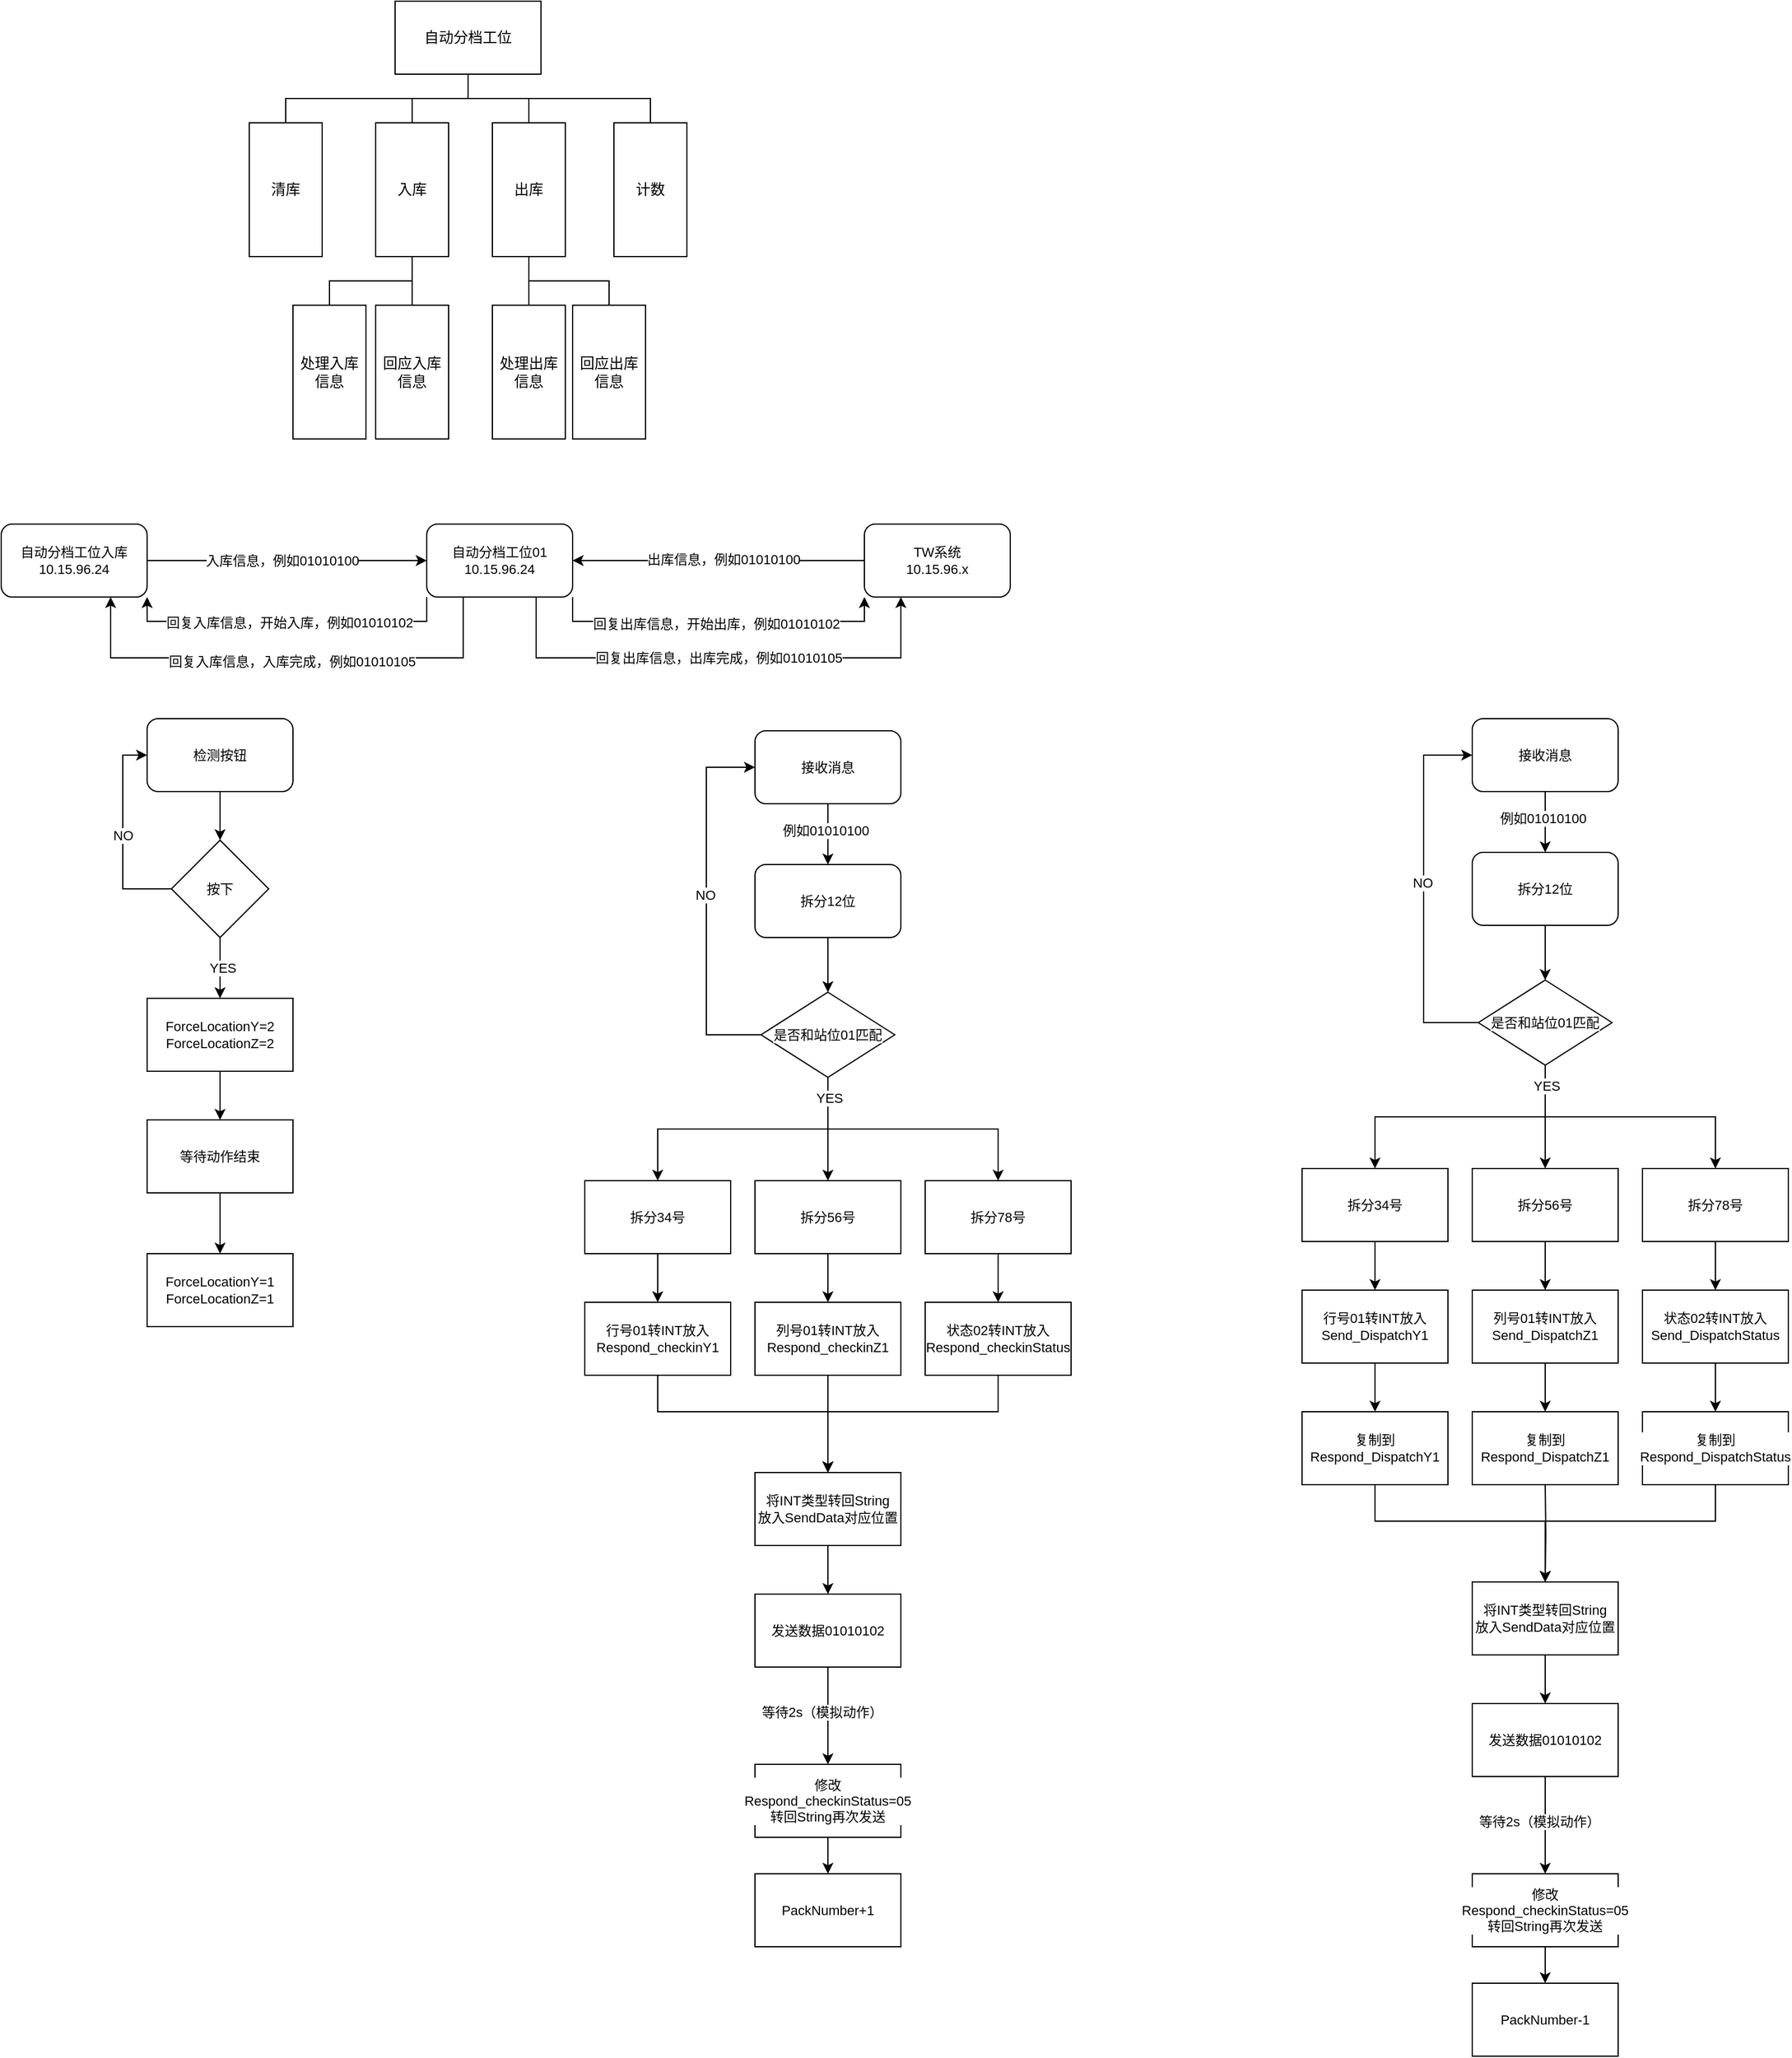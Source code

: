 <mxfile version="24.1.0" type="device">
  <diagram name="第 1 页" id="ckkorPtaZVPnTcVdJ4ja">
    <mxGraphModel dx="913" dy="540" grid="1" gridSize="10" guides="1" tooltips="1" connect="1" arrows="1" fold="1" page="1" pageScale="1" pageWidth="827" pageHeight="1169" math="0" shadow="0">
      <root>
        <mxCell id="0" />
        <mxCell id="1" parent="0" />
        <mxCell id="1C_Uue9YtGgWt9NyHzXw-17" style="edgeStyle=orthogonalEdgeStyle;rounded=0;orthogonalLoop=1;jettySize=auto;html=1;exitX=0.5;exitY=1;exitDx=0;exitDy=0;strokeColor=default;align=center;verticalAlign=middle;fontFamily=Helvetica;fontSize=11;fontColor=default;labelBackgroundColor=default;endArrow=none;endFill=0;" edge="1" parent="1" source="1C_Uue9YtGgWt9NyHzXw-2" target="1C_Uue9YtGgWt9NyHzXw-3">
          <mxGeometry relative="1" as="geometry" />
        </mxCell>
        <mxCell id="1C_Uue9YtGgWt9NyHzXw-18" style="edgeStyle=orthogonalEdgeStyle;rounded=0;orthogonalLoop=1;jettySize=auto;html=1;strokeColor=default;align=center;verticalAlign=middle;fontFamily=Helvetica;fontSize=11;fontColor=default;labelBackgroundColor=default;endArrow=none;endFill=0;" edge="1" parent="1" source="1C_Uue9YtGgWt9NyHzXw-2" target="1C_Uue9YtGgWt9NyHzXw-4">
          <mxGeometry relative="1" as="geometry" />
        </mxCell>
        <mxCell id="1C_Uue9YtGgWt9NyHzXw-19" style="edgeStyle=orthogonalEdgeStyle;rounded=0;orthogonalLoop=1;jettySize=auto;html=1;strokeColor=default;align=center;verticalAlign=middle;fontFamily=Helvetica;fontSize=11;fontColor=default;labelBackgroundColor=default;endArrow=none;endFill=0;" edge="1" parent="1" source="1C_Uue9YtGgWt9NyHzXw-2" target="1C_Uue9YtGgWt9NyHzXw-5">
          <mxGeometry relative="1" as="geometry" />
        </mxCell>
        <mxCell id="1C_Uue9YtGgWt9NyHzXw-20" style="edgeStyle=orthogonalEdgeStyle;rounded=0;orthogonalLoop=1;jettySize=auto;html=1;strokeColor=default;align=center;verticalAlign=middle;fontFamily=Helvetica;fontSize=11;fontColor=default;labelBackgroundColor=default;endArrow=none;endFill=0;exitX=0.5;exitY=1;exitDx=0;exitDy=0;" edge="1" parent="1" source="1C_Uue9YtGgWt9NyHzXw-2" target="1C_Uue9YtGgWt9NyHzXw-6">
          <mxGeometry relative="1" as="geometry" />
        </mxCell>
        <mxCell id="1C_Uue9YtGgWt9NyHzXw-2" value="自动分档工位" style="rounded=0;whiteSpace=wrap;html=1;" vertex="1" parent="1">
          <mxGeometry x="354" y="30" width="120" height="60" as="geometry" />
        </mxCell>
        <mxCell id="1C_Uue9YtGgWt9NyHzXw-3" value="清库" style="rounded=0;whiteSpace=wrap;html=1;" vertex="1" parent="1">
          <mxGeometry x="234" y="130" width="60" height="110" as="geometry" />
        </mxCell>
        <mxCell id="1C_Uue9YtGgWt9NyHzXw-21" style="edgeStyle=orthogonalEdgeStyle;rounded=0;orthogonalLoop=1;jettySize=auto;html=1;exitX=0.5;exitY=1;exitDx=0;exitDy=0;strokeColor=default;align=center;verticalAlign=middle;fontFamily=Helvetica;fontSize=11;fontColor=default;labelBackgroundColor=default;endArrow=none;endFill=0;" edge="1" parent="1" source="1C_Uue9YtGgWt9NyHzXw-4" target="1C_Uue9YtGgWt9NyHzXw-7">
          <mxGeometry relative="1" as="geometry" />
        </mxCell>
        <mxCell id="1C_Uue9YtGgWt9NyHzXw-22" style="edgeStyle=orthogonalEdgeStyle;rounded=0;orthogonalLoop=1;jettySize=auto;html=1;exitX=0.5;exitY=1;exitDx=0;exitDy=0;entryX=0.5;entryY=0;entryDx=0;entryDy=0;strokeColor=default;align=center;verticalAlign=middle;fontFamily=Helvetica;fontSize=11;fontColor=default;labelBackgroundColor=default;endArrow=none;endFill=0;" edge="1" parent="1" source="1C_Uue9YtGgWt9NyHzXw-4" target="1C_Uue9YtGgWt9NyHzXw-8">
          <mxGeometry relative="1" as="geometry" />
        </mxCell>
        <mxCell id="1C_Uue9YtGgWt9NyHzXw-4" value="入库" style="rounded=0;whiteSpace=wrap;html=1;" vertex="1" parent="1">
          <mxGeometry x="338" y="130" width="60" height="110" as="geometry" />
        </mxCell>
        <mxCell id="1C_Uue9YtGgWt9NyHzXw-23" style="edgeStyle=orthogonalEdgeStyle;rounded=0;orthogonalLoop=1;jettySize=auto;html=1;strokeColor=default;align=center;verticalAlign=middle;fontFamily=Helvetica;fontSize=11;fontColor=default;labelBackgroundColor=default;endArrow=none;endFill=0;" edge="1" parent="1" source="1C_Uue9YtGgWt9NyHzXw-5" target="1C_Uue9YtGgWt9NyHzXw-9">
          <mxGeometry relative="1" as="geometry" />
        </mxCell>
        <mxCell id="1C_Uue9YtGgWt9NyHzXw-24" style="edgeStyle=orthogonalEdgeStyle;rounded=0;orthogonalLoop=1;jettySize=auto;html=1;exitX=0.5;exitY=1;exitDx=0;exitDy=0;strokeColor=default;align=center;verticalAlign=middle;fontFamily=Helvetica;fontSize=11;fontColor=default;labelBackgroundColor=default;endArrow=none;endFill=0;" edge="1" parent="1" source="1C_Uue9YtGgWt9NyHzXw-5" target="1C_Uue9YtGgWt9NyHzXw-10">
          <mxGeometry relative="1" as="geometry" />
        </mxCell>
        <mxCell id="1C_Uue9YtGgWt9NyHzXw-5" value="出库" style="rounded=0;whiteSpace=wrap;html=1;" vertex="1" parent="1">
          <mxGeometry x="434" y="130" width="60" height="110" as="geometry" />
        </mxCell>
        <mxCell id="1C_Uue9YtGgWt9NyHzXw-6" value="计数" style="rounded=0;whiteSpace=wrap;html=1;" vertex="1" parent="1">
          <mxGeometry x="534" y="130" width="60" height="110" as="geometry" />
        </mxCell>
        <mxCell id="1C_Uue9YtGgWt9NyHzXw-7" value="处理入库信息" style="rounded=0;whiteSpace=wrap;html=1;" vertex="1" parent="1">
          <mxGeometry x="270" y="280" width="60" height="110" as="geometry" />
        </mxCell>
        <mxCell id="1C_Uue9YtGgWt9NyHzXw-8" value="回应入库信息" style="rounded=0;whiteSpace=wrap;html=1;" vertex="1" parent="1">
          <mxGeometry x="338" y="280" width="60" height="110" as="geometry" />
        </mxCell>
        <mxCell id="1C_Uue9YtGgWt9NyHzXw-9" value="处理出库信息" style="rounded=0;whiteSpace=wrap;html=1;" vertex="1" parent="1">
          <mxGeometry x="434" y="280" width="60" height="110" as="geometry" />
        </mxCell>
        <mxCell id="1C_Uue9YtGgWt9NyHzXw-10" value="回应出库信息" style="rounded=0;whiteSpace=wrap;html=1;" vertex="1" parent="1">
          <mxGeometry x="500" y="280" width="60" height="110" as="geometry" />
        </mxCell>
        <mxCell id="1C_Uue9YtGgWt9NyHzXw-38" style="edgeStyle=orthogonalEdgeStyle;rounded=0;orthogonalLoop=1;jettySize=auto;html=1;exitX=0;exitY=1;exitDx=0;exitDy=0;entryX=1;entryY=1;entryDx=0;entryDy=0;strokeColor=default;align=center;verticalAlign=middle;fontFamily=Helvetica;fontSize=11;fontColor=default;labelBackgroundColor=default;endArrow=classic;endFill=1;" edge="1" parent="1" source="1C_Uue9YtGgWt9NyHzXw-25" target="1C_Uue9YtGgWt9NyHzXw-26">
          <mxGeometry relative="1" as="geometry" />
        </mxCell>
        <mxCell id="1C_Uue9YtGgWt9NyHzXw-40" value="回复入库信息，开始入库，例如01010102" style="edgeLabel;html=1;align=center;verticalAlign=middle;resizable=0;points=[];fontFamily=Helvetica;fontSize=11;fontColor=default;labelBackgroundColor=default;" vertex="1" connectable="0" parent="1C_Uue9YtGgWt9NyHzXw-38">
          <mxGeometry x="-0.01" y="1" relative="1" as="geometry">
            <mxPoint as="offset" />
          </mxGeometry>
        </mxCell>
        <mxCell id="1C_Uue9YtGgWt9NyHzXw-42" style="edgeStyle=orthogonalEdgeStyle;rounded=0;orthogonalLoop=1;jettySize=auto;html=1;exitX=0.25;exitY=1;exitDx=0;exitDy=0;entryX=0.75;entryY=1;entryDx=0;entryDy=0;strokeColor=default;align=center;verticalAlign=middle;fontFamily=Helvetica;fontSize=11;fontColor=default;labelBackgroundColor=default;endArrow=classic;endFill=1;" edge="1" parent="1" source="1C_Uue9YtGgWt9NyHzXw-25" target="1C_Uue9YtGgWt9NyHzXw-26">
          <mxGeometry relative="1" as="geometry">
            <Array as="points">
              <mxPoint x="410" y="570" />
              <mxPoint x="120" y="570" />
            </Array>
          </mxGeometry>
        </mxCell>
        <mxCell id="1C_Uue9YtGgWt9NyHzXw-44" value="回复入库信息，入库完成，例如01010105" style="edgeLabel;html=1;align=center;verticalAlign=middle;resizable=0;points=[];fontFamily=Helvetica;fontSize=11;fontColor=default;labelBackgroundColor=default;" vertex="1" connectable="0" parent="1C_Uue9YtGgWt9NyHzXw-42">
          <mxGeometry x="0.095" y="3" relative="1" as="geometry">
            <mxPoint x="22" as="offset" />
          </mxGeometry>
        </mxCell>
        <mxCell id="1C_Uue9YtGgWt9NyHzXw-48" style="edgeStyle=orthogonalEdgeStyle;rounded=0;orthogonalLoop=1;jettySize=auto;html=1;exitX=1;exitY=1;exitDx=0;exitDy=0;entryX=0;entryY=1;entryDx=0;entryDy=0;strokeColor=default;align=center;verticalAlign=middle;fontFamily=Helvetica;fontSize=11;fontColor=default;labelBackgroundColor=default;endArrow=classic;endFill=1;" edge="1" parent="1" source="1C_Uue9YtGgWt9NyHzXw-25" target="1C_Uue9YtGgWt9NyHzXw-27">
          <mxGeometry relative="1" as="geometry" />
        </mxCell>
        <mxCell id="1C_Uue9YtGgWt9NyHzXw-50" value="回复出库信息，开始出库，例如01010102" style="edgeLabel;html=1;align=center;verticalAlign=middle;resizable=0;points=[];fontFamily=Helvetica;fontSize=11;fontColor=default;labelBackgroundColor=default;" vertex="1" connectable="0" parent="1C_Uue9YtGgWt9NyHzXw-48">
          <mxGeometry x="-0.015" y="-2" relative="1" as="geometry">
            <mxPoint as="offset" />
          </mxGeometry>
        </mxCell>
        <mxCell id="1C_Uue9YtGgWt9NyHzXw-49" style="edgeStyle=orthogonalEdgeStyle;rounded=0;orthogonalLoop=1;jettySize=auto;html=1;exitX=0.75;exitY=1;exitDx=0;exitDy=0;entryX=0.25;entryY=1;entryDx=0;entryDy=0;strokeColor=default;align=center;verticalAlign=middle;fontFamily=Helvetica;fontSize=11;fontColor=default;labelBackgroundColor=default;endArrow=classic;endFill=1;" edge="1" parent="1" source="1C_Uue9YtGgWt9NyHzXw-25" target="1C_Uue9YtGgWt9NyHzXw-27">
          <mxGeometry relative="1" as="geometry">
            <Array as="points">
              <mxPoint x="470" y="570" />
              <mxPoint x="770" y="570" />
            </Array>
          </mxGeometry>
        </mxCell>
        <mxCell id="1C_Uue9YtGgWt9NyHzXw-53" value="回复出库信息，出库完成，例如01010105" style="edgeLabel;html=1;align=center;verticalAlign=middle;resizable=0;points=[];fontFamily=Helvetica;fontSize=11;fontColor=default;labelBackgroundColor=default;" vertex="1" connectable="0" parent="1C_Uue9YtGgWt9NyHzXw-49">
          <mxGeometry x="-0.041" relative="1" as="geometry">
            <mxPoint x="8" as="offset" />
          </mxGeometry>
        </mxCell>
        <mxCell id="1C_Uue9YtGgWt9NyHzXw-25" value="自动分档工位01&lt;div&gt;10.15.96.24&lt;br&gt;&lt;/div&gt;" style="rounded=1;whiteSpace=wrap;html=1;fontFamily=Helvetica;fontSize=11;fontColor=default;labelBackgroundColor=default;" vertex="1" parent="1">
          <mxGeometry x="380" y="460" width="120" height="60" as="geometry" />
        </mxCell>
        <mxCell id="1C_Uue9YtGgWt9NyHzXw-30" style="rounded=0;orthogonalLoop=1;jettySize=auto;html=1;strokeColor=default;align=center;verticalAlign=middle;fontFamily=Helvetica;fontSize=11;fontColor=default;labelBackgroundColor=default;endArrow=classic;endFill=1;edgeStyle=orthogonalEdgeStyle;" edge="1" parent="1" source="1C_Uue9YtGgWt9NyHzXw-26" target="1C_Uue9YtGgWt9NyHzXw-25">
          <mxGeometry relative="1" as="geometry" />
        </mxCell>
        <mxCell id="1C_Uue9YtGgWt9NyHzXw-36" value="入库信息，例如01010100" style="edgeLabel;html=1;align=center;verticalAlign=middle;resizable=0;points=[];fontFamily=Helvetica;fontSize=11;fontColor=default;labelBackgroundColor=default;" vertex="1" connectable="0" parent="1C_Uue9YtGgWt9NyHzXw-30">
          <mxGeometry x="0.143" relative="1" as="geometry">
            <mxPoint x="-21" as="offset" />
          </mxGeometry>
        </mxCell>
        <mxCell id="1C_Uue9YtGgWt9NyHzXw-26" value="自动分档工位入库&lt;div&gt;10.15.96.24&lt;br&gt;&lt;/div&gt;" style="rounded=1;whiteSpace=wrap;html=1;fontFamily=Helvetica;fontSize=11;fontColor=default;labelBackgroundColor=default;" vertex="1" parent="1">
          <mxGeometry x="30" y="460" width="120" height="60" as="geometry" />
        </mxCell>
        <mxCell id="1C_Uue9YtGgWt9NyHzXw-45" style="edgeStyle=orthogonalEdgeStyle;rounded=0;orthogonalLoop=1;jettySize=auto;html=1;strokeColor=default;align=center;verticalAlign=middle;fontFamily=Helvetica;fontSize=11;fontColor=default;labelBackgroundColor=default;endArrow=classic;endFill=1;" edge="1" parent="1" source="1C_Uue9YtGgWt9NyHzXw-27" target="1C_Uue9YtGgWt9NyHzXw-25">
          <mxGeometry relative="1" as="geometry" />
        </mxCell>
        <mxCell id="1C_Uue9YtGgWt9NyHzXw-46" value="Text" style="edgeLabel;html=1;align=center;verticalAlign=middle;resizable=0;points=[];fontFamily=Helvetica;fontSize=11;fontColor=default;labelBackgroundColor=default;" vertex="1" connectable="0" parent="1C_Uue9YtGgWt9NyHzXw-45">
          <mxGeometry x="-0.422" y="-1" relative="1" as="geometry">
            <mxPoint x="-37" y="1" as="offset" />
          </mxGeometry>
        </mxCell>
        <mxCell id="1C_Uue9YtGgWt9NyHzXw-47" value="出库信息，例如01010100" style="edgeLabel;html=1;align=center;verticalAlign=middle;resizable=0;points=[];fontFamily=Helvetica;fontSize=11;fontColor=default;labelBackgroundColor=default;" vertex="1" connectable="0" parent="1C_Uue9YtGgWt9NyHzXw-45">
          <mxGeometry x="-0.028" y="-1" relative="1" as="geometry">
            <mxPoint as="offset" />
          </mxGeometry>
        </mxCell>
        <mxCell id="1C_Uue9YtGgWt9NyHzXw-27" value="TW系统&lt;div&gt;10.15.96.x&lt;br&gt;&lt;/div&gt;" style="rounded=1;whiteSpace=wrap;html=1;fontFamily=Helvetica;fontSize=11;fontColor=default;labelBackgroundColor=default;" vertex="1" parent="1">
          <mxGeometry x="740" y="460" width="120" height="60" as="geometry" />
        </mxCell>
        <mxCell id="1C_Uue9YtGgWt9NyHzXw-62" style="edgeStyle=orthogonalEdgeStyle;rounded=0;orthogonalLoop=1;jettySize=auto;html=1;exitX=0;exitY=0.5;exitDx=0;exitDy=0;entryX=0;entryY=0.5;entryDx=0;entryDy=0;strokeColor=default;align=center;verticalAlign=middle;fontFamily=Helvetica;fontSize=11;fontColor=default;labelBackgroundColor=default;endArrow=classic;endFill=1;" edge="1" parent="1" source="1C_Uue9YtGgWt9NyHzXw-56" target="1C_Uue9YtGgWt9NyHzXw-59">
          <mxGeometry relative="1" as="geometry" />
        </mxCell>
        <mxCell id="1C_Uue9YtGgWt9NyHzXw-63" value="NO" style="edgeLabel;html=1;align=center;verticalAlign=middle;resizable=0;points=[];fontFamily=Helvetica;fontSize=11;fontColor=default;labelBackgroundColor=default;" vertex="1" connectable="0" parent="1C_Uue9YtGgWt9NyHzXw-62">
          <mxGeometry x="-0.014" relative="1" as="geometry">
            <mxPoint as="offset" />
          </mxGeometry>
        </mxCell>
        <mxCell id="1C_Uue9YtGgWt9NyHzXw-65" value="" style="edgeStyle=orthogonalEdgeStyle;rounded=0;orthogonalLoop=1;jettySize=auto;html=1;strokeColor=default;align=center;verticalAlign=middle;fontFamily=Helvetica;fontSize=11;fontColor=default;labelBackgroundColor=default;endArrow=classic;endFill=1;" edge="1" parent="1" source="1C_Uue9YtGgWt9NyHzXw-56" target="1C_Uue9YtGgWt9NyHzXw-64">
          <mxGeometry relative="1" as="geometry" />
        </mxCell>
        <mxCell id="1C_Uue9YtGgWt9NyHzXw-66" value="YES" style="edgeLabel;html=1;align=center;verticalAlign=middle;resizable=0;points=[];fontFamily=Helvetica;fontSize=11;fontColor=default;labelBackgroundColor=default;" vertex="1" connectable="0" parent="1C_Uue9YtGgWt9NyHzXw-65">
          <mxGeometry x="-0.018" y="2" relative="1" as="geometry">
            <mxPoint as="offset" />
          </mxGeometry>
        </mxCell>
        <mxCell id="1C_Uue9YtGgWt9NyHzXw-56" value="按下" style="rhombus;whiteSpace=wrap;html=1;fontFamily=Helvetica;fontSize=11;fontColor=default;labelBackgroundColor=default;" vertex="1" parent="1">
          <mxGeometry x="170" y="720" width="80" height="80" as="geometry" />
        </mxCell>
        <mxCell id="1C_Uue9YtGgWt9NyHzXw-61" style="edgeStyle=orthogonalEdgeStyle;rounded=0;orthogonalLoop=1;jettySize=auto;html=1;exitX=0.5;exitY=1;exitDx=0;exitDy=0;strokeColor=default;align=center;verticalAlign=middle;fontFamily=Helvetica;fontSize=11;fontColor=default;labelBackgroundColor=default;endArrow=classic;endFill=1;" edge="1" parent="1" source="1C_Uue9YtGgWt9NyHzXw-59" target="1C_Uue9YtGgWt9NyHzXw-56">
          <mxGeometry relative="1" as="geometry" />
        </mxCell>
        <mxCell id="1C_Uue9YtGgWt9NyHzXw-59" value="检测按钮" style="rounded=1;whiteSpace=wrap;html=1;fontFamily=Helvetica;fontSize=11;fontColor=default;labelBackgroundColor=default;" vertex="1" parent="1">
          <mxGeometry x="150" y="620" width="120" height="60" as="geometry" />
        </mxCell>
        <mxCell id="1C_Uue9YtGgWt9NyHzXw-68" value="" style="edgeStyle=orthogonalEdgeStyle;rounded=0;orthogonalLoop=1;jettySize=auto;html=1;strokeColor=default;align=center;verticalAlign=middle;fontFamily=Helvetica;fontSize=11;fontColor=default;labelBackgroundColor=default;endArrow=classic;endFill=1;" edge="1" parent="1" source="1C_Uue9YtGgWt9NyHzXw-64" target="1C_Uue9YtGgWt9NyHzXw-67">
          <mxGeometry relative="1" as="geometry" />
        </mxCell>
        <mxCell id="1C_Uue9YtGgWt9NyHzXw-64" value="ForceLocationY=2&lt;div&gt;ForceLocationZ=2&lt;br&gt;&lt;/div&gt;" style="whiteSpace=wrap;html=1;fontSize=11;labelBackgroundColor=default;" vertex="1" parent="1">
          <mxGeometry x="150" y="850" width="120" height="60" as="geometry" />
        </mxCell>
        <mxCell id="1C_Uue9YtGgWt9NyHzXw-70" value="" style="edgeStyle=orthogonalEdgeStyle;rounded=0;orthogonalLoop=1;jettySize=auto;html=1;strokeColor=default;align=center;verticalAlign=middle;fontFamily=Helvetica;fontSize=11;fontColor=default;labelBackgroundColor=default;endArrow=classic;endFill=1;" edge="1" parent="1" source="1C_Uue9YtGgWt9NyHzXw-67" target="1C_Uue9YtGgWt9NyHzXw-69">
          <mxGeometry relative="1" as="geometry" />
        </mxCell>
        <mxCell id="1C_Uue9YtGgWt9NyHzXw-67" value="等待动作结束" style="whiteSpace=wrap;html=1;fontSize=11;labelBackgroundColor=default;" vertex="1" parent="1">
          <mxGeometry x="150" y="950" width="120" height="60" as="geometry" />
        </mxCell>
        <mxCell id="1C_Uue9YtGgWt9NyHzXw-69" value="ForceLocationY=1&lt;div&gt;ForceLocationZ=1&lt;br&gt;&lt;/div&gt;" style="whiteSpace=wrap;html=1;fontSize=11;labelBackgroundColor=default;" vertex="1" parent="1">
          <mxGeometry x="150" y="1060" width="120" height="60" as="geometry" />
        </mxCell>
        <mxCell id="1C_Uue9YtGgWt9NyHzXw-73" value="" style="edgeStyle=orthogonalEdgeStyle;rounded=0;orthogonalLoop=1;jettySize=auto;html=1;strokeColor=default;align=center;verticalAlign=middle;fontFamily=Helvetica;fontSize=11;fontColor=default;labelBackgroundColor=default;endArrow=classic;endFill=1;" edge="1" parent="1" source="1C_Uue9YtGgWt9NyHzXw-71" target="1C_Uue9YtGgWt9NyHzXw-72">
          <mxGeometry relative="1" as="geometry" />
        </mxCell>
        <mxCell id="1C_Uue9YtGgWt9NyHzXw-74" value="例如01010100" style="edgeLabel;html=1;align=center;verticalAlign=middle;resizable=0;points=[];fontFamily=Helvetica;fontSize=11;fontColor=default;labelBackgroundColor=default;" vertex="1" connectable="0" parent="1C_Uue9YtGgWt9NyHzXw-73">
          <mxGeometry x="-0.136" y="-2" relative="1" as="geometry">
            <mxPoint as="offset" />
          </mxGeometry>
        </mxCell>
        <mxCell id="1C_Uue9YtGgWt9NyHzXw-71" value="接收消息" style="rounded=1;whiteSpace=wrap;html=1;fontFamily=Helvetica;fontSize=11;fontColor=default;labelBackgroundColor=default;" vertex="1" parent="1">
          <mxGeometry x="650" y="630" width="120" height="60" as="geometry" />
        </mxCell>
        <mxCell id="1C_Uue9YtGgWt9NyHzXw-78" style="edgeStyle=orthogonalEdgeStyle;rounded=0;orthogonalLoop=1;jettySize=auto;html=1;strokeColor=default;align=center;verticalAlign=middle;fontFamily=Helvetica;fontSize=11;fontColor=default;labelBackgroundColor=default;endArrow=classic;endFill=1;" edge="1" parent="1" source="1C_Uue9YtGgWt9NyHzXw-72" target="1C_Uue9YtGgWt9NyHzXw-77">
          <mxGeometry relative="1" as="geometry" />
        </mxCell>
        <mxCell id="1C_Uue9YtGgWt9NyHzXw-72" value="拆分12位" style="whiteSpace=wrap;html=1;fontSize=11;rounded=1;labelBackgroundColor=default;" vertex="1" parent="1">
          <mxGeometry x="650" y="740" width="120" height="60" as="geometry" />
        </mxCell>
        <mxCell id="1C_Uue9YtGgWt9NyHzXw-79" style="edgeStyle=orthogonalEdgeStyle;rounded=0;orthogonalLoop=1;jettySize=auto;html=1;entryX=0;entryY=0.5;entryDx=0;entryDy=0;strokeColor=default;align=center;verticalAlign=middle;fontFamily=Helvetica;fontSize=11;fontColor=default;labelBackgroundColor=default;endArrow=classic;endFill=1;exitX=0;exitY=0.5;exitDx=0;exitDy=0;" edge="1" parent="1" source="1C_Uue9YtGgWt9NyHzXw-77" target="1C_Uue9YtGgWt9NyHzXw-71">
          <mxGeometry relative="1" as="geometry">
            <Array as="points">
              <mxPoint x="655" y="880" />
              <mxPoint x="610" y="880" />
              <mxPoint x="610" y="660" />
            </Array>
          </mxGeometry>
        </mxCell>
        <mxCell id="1C_Uue9YtGgWt9NyHzXw-80" value="NO" style="edgeLabel;html=1;align=center;verticalAlign=middle;resizable=0;points=[];fontFamily=Helvetica;fontSize=11;fontColor=default;labelBackgroundColor=default;" vertex="1" connectable="0" parent="1C_Uue9YtGgWt9NyHzXw-79">
          <mxGeometry x="0.051" y="1" relative="1" as="geometry">
            <mxPoint as="offset" />
          </mxGeometry>
        </mxCell>
        <mxCell id="1C_Uue9YtGgWt9NyHzXw-86" style="edgeStyle=orthogonalEdgeStyle;rounded=0;orthogonalLoop=1;jettySize=auto;html=1;strokeColor=default;align=center;verticalAlign=middle;fontFamily=Helvetica;fontSize=11;fontColor=default;labelBackgroundColor=default;endArrow=classic;endFill=1;" edge="1" parent="1" source="1C_Uue9YtGgWt9NyHzXw-77" target="1C_Uue9YtGgWt9NyHzXw-84">
          <mxGeometry relative="1" as="geometry">
            <Array as="points">
              <mxPoint x="710" y="1000" />
            </Array>
          </mxGeometry>
        </mxCell>
        <mxCell id="1C_Uue9YtGgWt9NyHzXw-96" style="edgeStyle=orthogonalEdgeStyle;rounded=0;orthogonalLoop=1;jettySize=auto;html=1;exitX=0.5;exitY=1;exitDx=0;exitDy=0;entryX=0.5;entryY=0;entryDx=0;entryDy=0;strokeColor=default;align=center;verticalAlign=middle;fontFamily=Helvetica;fontSize=11;fontColor=default;labelBackgroundColor=default;endArrow=classic;endFill=1;" edge="1" parent="1" source="1C_Uue9YtGgWt9NyHzXw-77" target="1C_Uue9YtGgWt9NyHzXw-85">
          <mxGeometry relative="1" as="geometry" />
        </mxCell>
        <mxCell id="1C_Uue9YtGgWt9NyHzXw-99" style="edgeStyle=orthogonalEdgeStyle;rounded=0;orthogonalLoop=1;jettySize=auto;html=1;exitX=0.5;exitY=1;exitDx=0;exitDy=0;entryX=0.5;entryY=0;entryDx=0;entryDy=0;strokeColor=default;align=center;verticalAlign=middle;fontFamily=Helvetica;fontSize=11;fontColor=default;labelBackgroundColor=default;endArrow=classic;endFill=1;" edge="1" parent="1" source="1C_Uue9YtGgWt9NyHzXw-77" target="1C_Uue9YtGgWt9NyHzXw-81">
          <mxGeometry relative="1" as="geometry" />
        </mxCell>
        <mxCell id="1C_Uue9YtGgWt9NyHzXw-100" value="YES" style="edgeLabel;html=1;align=center;verticalAlign=middle;resizable=0;points=[];fontFamily=Helvetica;fontSize=11;fontColor=default;labelBackgroundColor=default;" vertex="1" connectable="0" parent="1C_Uue9YtGgWt9NyHzXw-99">
          <mxGeometry x="-0.851" y="1" relative="1" as="geometry">
            <mxPoint as="offset" />
          </mxGeometry>
        </mxCell>
        <mxCell id="1C_Uue9YtGgWt9NyHzXw-77" value="是否和站位01匹配" style="rhombus;whiteSpace=wrap;html=1;fontFamily=Helvetica;fontSize=11;fontColor=default;labelBackgroundColor=default;" vertex="1" parent="1">
          <mxGeometry x="655" y="845" width="110" height="70" as="geometry" />
        </mxCell>
        <mxCell id="1C_Uue9YtGgWt9NyHzXw-102" value="" style="edgeStyle=orthogonalEdgeStyle;rounded=0;orthogonalLoop=1;jettySize=auto;html=1;strokeColor=default;align=center;verticalAlign=middle;fontFamily=Helvetica;fontSize=11;fontColor=default;labelBackgroundColor=default;endArrow=classic;endFill=1;" edge="1" parent="1" source="1C_Uue9YtGgWt9NyHzXw-81" target="1C_Uue9YtGgWt9NyHzXw-101">
          <mxGeometry relative="1" as="geometry" />
        </mxCell>
        <mxCell id="1C_Uue9YtGgWt9NyHzXw-81" value="拆分34号" style="whiteSpace=wrap;html=1;fontSize=11;labelBackgroundColor=default;" vertex="1" parent="1">
          <mxGeometry x="510" y="1000" width="120" height="60" as="geometry" />
        </mxCell>
        <mxCell id="1C_Uue9YtGgWt9NyHzXw-104" value="" style="edgeStyle=orthogonalEdgeStyle;rounded=0;orthogonalLoop=1;jettySize=auto;html=1;strokeColor=default;align=center;verticalAlign=middle;fontFamily=Helvetica;fontSize=11;fontColor=default;labelBackgroundColor=default;endArrow=classic;endFill=1;" edge="1" parent="1" source="1C_Uue9YtGgWt9NyHzXw-84" target="1C_Uue9YtGgWt9NyHzXw-103">
          <mxGeometry relative="1" as="geometry" />
        </mxCell>
        <mxCell id="1C_Uue9YtGgWt9NyHzXw-84" value="拆分56号" style="whiteSpace=wrap;html=1;fontSize=11;labelBackgroundColor=default;" vertex="1" parent="1">
          <mxGeometry x="650" y="1000" width="120" height="60" as="geometry" />
        </mxCell>
        <mxCell id="1C_Uue9YtGgWt9NyHzXw-106" value="" style="edgeStyle=orthogonalEdgeStyle;rounded=0;orthogonalLoop=1;jettySize=auto;html=1;strokeColor=default;align=center;verticalAlign=middle;fontFamily=Helvetica;fontSize=11;fontColor=default;labelBackgroundColor=default;endArrow=classic;endFill=1;" edge="1" parent="1" source="1C_Uue9YtGgWt9NyHzXw-85" target="1C_Uue9YtGgWt9NyHzXw-105">
          <mxGeometry relative="1" as="geometry" />
        </mxCell>
        <mxCell id="1C_Uue9YtGgWt9NyHzXw-85" value="拆分78号" style="whiteSpace=wrap;html=1;fontSize=11;labelBackgroundColor=default;" vertex="1" parent="1">
          <mxGeometry x="790" y="1000" width="120" height="60" as="geometry" />
        </mxCell>
        <mxCell id="1C_Uue9YtGgWt9NyHzXw-111" style="edgeStyle=orthogonalEdgeStyle;rounded=0;orthogonalLoop=1;jettySize=auto;html=1;entryX=0.5;entryY=0;entryDx=0;entryDy=0;strokeColor=default;align=center;verticalAlign=middle;fontFamily=Helvetica;fontSize=11;fontColor=default;labelBackgroundColor=default;endArrow=classic;endFill=1;" edge="1" parent="1" source="1C_Uue9YtGgWt9NyHzXw-101" target="1C_Uue9YtGgWt9NyHzXw-108">
          <mxGeometry relative="1" as="geometry">
            <Array as="points">
              <mxPoint x="570" y="1190" />
              <mxPoint x="710" y="1190" />
            </Array>
          </mxGeometry>
        </mxCell>
        <mxCell id="1C_Uue9YtGgWt9NyHzXw-101" value="行号01转INT放入Respond_checkinY1" style="whiteSpace=wrap;html=1;fontSize=11;labelBackgroundColor=default;" vertex="1" parent="1">
          <mxGeometry x="510" y="1100" width="120" height="60" as="geometry" />
        </mxCell>
        <mxCell id="1C_Uue9YtGgWt9NyHzXw-109" value="" style="edgeStyle=orthogonalEdgeStyle;rounded=0;orthogonalLoop=1;jettySize=auto;html=1;strokeColor=default;align=center;verticalAlign=middle;fontFamily=Helvetica;fontSize=11;fontColor=default;labelBackgroundColor=default;endArrow=classic;endFill=1;" edge="1" parent="1" source="1C_Uue9YtGgWt9NyHzXw-103" target="1C_Uue9YtGgWt9NyHzXw-108">
          <mxGeometry relative="1" as="geometry" />
        </mxCell>
        <mxCell id="1C_Uue9YtGgWt9NyHzXw-103" value="列号01转INT放入Respond_checkinZ1" style="whiteSpace=wrap;html=1;fontSize=11;labelBackgroundColor=default;" vertex="1" parent="1">
          <mxGeometry x="650" y="1100" width="120" height="60" as="geometry" />
        </mxCell>
        <mxCell id="1C_Uue9YtGgWt9NyHzXw-110" style="edgeStyle=orthogonalEdgeStyle;rounded=0;orthogonalLoop=1;jettySize=auto;html=1;entryX=0.5;entryY=0;entryDx=0;entryDy=0;strokeColor=default;align=center;verticalAlign=middle;fontFamily=Helvetica;fontSize=11;fontColor=default;labelBackgroundColor=default;endArrow=classic;endFill=1;" edge="1" parent="1" source="1C_Uue9YtGgWt9NyHzXw-105" target="1C_Uue9YtGgWt9NyHzXw-108">
          <mxGeometry relative="1" as="geometry">
            <Array as="points">
              <mxPoint x="850" y="1190" />
              <mxPoint x="710" y="1190" />
            </Array>
          </mxGeometry>
        </mxCell>
        <mxCell id="1C_Uue9YtGgWt9NyHzXw-105" value="状态02转INT放入Respond_checkinStatus" style="whiteSpace=wrap;html=1;fontSize=11;labelBackgroundColor=default;" vertex="1" parent="1">
          <mxGeometry x="790" y="1100" width="120" height="60" as="geometry" />
        </mxCell>
        <mxCell id="1C_Uue9YtGgWt9NyHzXw-113" value="" style="edgeStyle=orthogonalEdgeStyle;rounded=0;orthogonalLoop=1;jettySize=auto;html=1;strokeColor=default;align=center;verticalAlign=middle;fontFamily=Helvetica;fontSize=11;fontColor=default;labelBackgroundColor=default;endArrow=classic;endFill=1;" edge="1" parent="1" source="1C_Uue9YtGgWt9NyHzXw-108" target="1C_Uue9YtGgWt9NyHzXw-112">
          <mxGeometry relative="1" as="geometry" />
        </mxCell>
        <mxCell id="1C_Uue9YtGgWt9NyHzXw-108" value="将INT类型转回String&lt;div&gt;放入SendData对应位置&lt;/div&gt;" style="whiteSpace=wrap;html=1;fontSize=11;labelBackgroundColor=default;" vertex="1" parent="1">
          <mxGeometry x="650" y="1240" width="120" height="60" as="geometry" />
        </mxCell>
        <mxCell id="1C_Uue9YtGgWt9NyHzXw-115" value="" style="edgeStyle=orthogonalEdgeStyle;rounded=0;orthogonalLoop=1;jettySize=auto;html=1;strokeColor=default;align=center;verticalAlign=middle;fontFamily=Helvetica;fontSize=11;fontColor=default;labelBackgroundColor=default;endArrow=classic;endFill=1;" edge="1" parent="1" source="1C_Uue9YtGgWt9NyHzXw-112" target="1C_Uue9YtGgWt9NyHzXw-114">
          <mxGeometry relative="1" as="geometry" />
        </mxCell>
        <mxCell id="1C_Uue9YtGgWt9NyHzXw-116" value="等待2s（模拟动作）" style="edgeLabel;html=1;align=center;verticalAlign=middle;resizable=0;points=[];fontFamily=Helvetica;fontSize=11;fontColor=default;labelBackgroundColor=default;" vertex="1" connectable="0" parent="1C_Uue9YtGgWt9NyHzXw-115">
          <mxGeometry x="-0.08" y="-5" relative="1" as="geometry">
            <mxPoint as="offset" />
          </mxGeometry>
        </mxCell>
        <mxCell id="1C_Uue9YtGgWt9NyHzXw-112" value="发送数据01010102" style="whiteSpace=wrap;html=1;fontSize=11;labelBackgroundColor=default;" vertex="1" parent="1">
          <mxGeometry x="650" y="1340" width="120" height="60" as="geometry" />
        </mxCell>
        <mxCell id="1C_Uue9YtGgWt9NyHzXw-119" value="" style="edgeStyle=orthogonalEdgeStyle;rounded=0;orthogonalLoop=1;jettySize=auto;html=1;strokeColor=default;align=center;verticalAlign=middle;fontFamily=Helvetica;fontSize=11;fontColor=default;labelBackgroundColor=default;endArrow=classic;endFill=1;" edge="1" parent="1" source="1C_Uue9YtGgWt9NyHzXw-114" target="1C_Uue9YtGgWt9NyHzXw-118">
          <mxGeometry relative="1" as="geometry" />
        </mxCell>
        <mxCell id="1C_Uue9YtGgWt9NyHzXw-114" value="修改Respond_checkinStatus=05&lt;div&gt;转回String再次发送&lt;/div&gt;" style="whiteSpace=wrap;html=1;fontSize=11;labelBackgroundColor=default;" vertex="1" parent="1">
          <mxGeometry x="650" y="1480" width="120" height="60" as="geometry" />
        </mxCell>
        <mxCell id="1C_Uue9YtGgWt9NyHzXw-118" value="&lt;span style=&quot;text-align: left;&quot;&gt;PackNumber+1&lt;/span&gt;" style="whiteSpace=wrap;html=1;fontSize=11;labelBackgroundColor=default;" vertex="1" parent="1">
          <mxGeometry x="650" y="1570" width="120" height="60" as="geometry" />
        </mxCell>
        <mxCell id="1C_Uue9YtGgWt9NyHzXw-121" value="" style="edgeStyle=orthogonalEdgeStyle;rounded=0;orthogonalLoop=1;jettySize=auto;html=1;strokeColor=default;align=center;verticalAlign=middle;fontFamily=Helvetica;fontSize=11;fontColor=default;labelBackgroundColor=default;endArrow=classic;endFill=1;" edge="1" parent="1" source="1C_Uue9YtGgWt9NyHzXw-123" target="1C_Uue9YtGgWt9NyHzXw-125">
          <mxGeometry relative="1" as="geometry" />
        </mxCell>
        <mxCell id="1C_Uue9YtGgWt9NyHzXw-122" value="例如01010100" style="edgeLabel;html=1;align=center;verticalAlign=middle;resizable=0;points=[];fontFamily=Helvetica;fontSize=11;fontColor=default;labelBackgroundColor=default;" vertex="1" connectable="0" parent="1C_Uue9YtGgWt9NyHzXw-121">
          <mxGeometry x="-0.136" y="-2" relative="1" as="geometry">
            <mxPoint as="offset" />
          </mxGeometry>
        </mxCell>
        <mxCell id="1C_Uue9YtGgWt9NyHzXw-123" value="接收消息" style="rounded=1;whiteSpace=wrap;html=1;fontFamily=Helvetica;fontSize=11;fontColor=default;labelBackgroundColor=default;" vertex="1" parent="1">
          <mxGeometry x="1240" y="620" width="120" height="60" as="geometry" />
        </mxCell>
        <mxCell id="1C_Uue9YtGgWt9NyHzXw-124" style="edgeStyle=orthogonalEdgeStyle;rounded=0;orthogonalLoop=1;jettySize=auto;html=1;strokeColor=default;align=center;verticalAlign=middle;fontFamily=Helvetica;fontSize=11;fontColor=default;labelBackgroundColor=default;endArrow=classic;endFill=1;" edge="1" parent="1" source="1C_Uue9YtGgWt9NyHzXw-125" target="1C_Uue9YtGgWt9NyHzXw-132">
          <mxGeometry relative="1" as="geometry" />
        </mxCell>
        <mxCell id="1C_Uue9YtGgWt9NyHzXw-125" value="拆分12位" style="whiteSpace=wrap;html=1;fontSize=11;rounded=1;labelBackgroundColor=default;" vertex="1" parent="1">
          <mxGeometry x="1240" y="730" width="120" height="60" as="geometry" />
        </mxCell>
        <mxCell id="1C_Uue9YtGgWt9NyHzXw-126" style="edgeStyle=orthogonalEdgeStyle;rounded=0;orthogonalLoop=1;jettySize=auto;html=1;entryX=0;entryY=0.5;entryDx=0;entryDy=0;strokeColor=default;align=center;verticalAlign=middle;fontFamily=Helvetica;fontSize=11;fontColor=default;labelBackgroundColor=default;endArrow=classic;endFill=1;exitX=0;exitY=0.5;exitDx=0;exitDy=0;" edge="1" parent="1" source="1C_Uue9YtGgWt9NyHzXw-132" target="1C_Uue9YtGgWt9NyHzXw-123">
          <mxGeometry relative="1" as="geometry">
            <Array as="points">
              <mxPoint x="1245" y="870" />
              <mxPoint x="1200" y="870" />
              <mxPoint x="1200" y="650" />
            </Array>
          </mxGeometry>
        </mxCell>
        <mxCell id="1C_Uue9YtGgWt9NyHzXw-127" value="NO" style="edgeLabel;html=1;align=center;verticalAlign=middle;resizable=0;points=[];fontFamily=Helvetica;fontSize=11;fontColor=default;labelBackgroundColor=default;" vertex="1" connectable="0" parent="1C_Uue9YtGgWt9NyHzXw-126">
          <mxGeometry x="0.051" y="1" relative="1" as="geometry">
            <mxPoint as="offset" />
          </mxGeometry>
        </mxCell>
        <mxCell id="1C_Uue9YtGgWt9NyHzXw-128" style="edgeStyle=orthogonalEdgeStyle;rounded=0;orthogonalLoop=1;jettySize=auto;html=1;strokeColor=default;align=center;verticalAlign=middle;fontFamily=Helvetica;fontSize=11;fontColor=default;labelBackgroundColor=default;endArrow=classic;endFill=1;" edge="1" parent="1" source="1C_Uue9YtGgWt9NyHzXw-132" target="1C_Uue9YtGgWt9NyHzXw-136">
          <mxGeometry relative="1" as="geometry">
            <Array as="points">
              <mxPoint x="1300" y="990" />
            </Array>
          </mxGeometry>
        </mxCell>
        <mxCell id="1C_Uue9YtGgWt9NyHzXw-129" style="edgeStyle=orthogonalEdgeStyle;rounded=0;orthogonalLoop=1;jettySize=auto;html=1;exitX=0.5;exitY=1;exitDx=0;exitDy=0;entryX=0.5;entryY=0;entryDx=0;entryDy=0;strokeColor=default;align=center;verticalAlign=middle;fontFamily=Helvetica;fontSize=11;fontColor=default;labelBackgroundColor=default;endArrow=classic;endFill=1;" edge="1" parent="1" source="1C_Uue9YtGgWt9NyHzXw-132" target="1C_Uue9YtGgWt9NyHzXw-138">
          <mxGeometry relative="1" as="geometry" />
        </mxCell>
        <mxCell id="1C_Uue9YtGgWt9NyHzXw-130" style="edgeStyle=orthogonalEdgeStyle;rounded=0;orthogonalLoop=1;jettySize=auto;html=1;exitX=0.5;exitY=1;exitDx=0;exitDy=0;entryX=0.5;entryY=0;entryDx=0;entryDy=0;strokeColor=default;align=center;verticalAlign=middle;fontFamily=Helvetica;fontSize=11;fontColor=default;labelBackgroundColor=default;endArrow=classic;endFill=1;" edge="1" parent="1" source="1C_Uue9YtGgWt9NyHzXw-132" target="1C_Uue9YtGgWt9NyHzXw-134">
          <mxGeometry relative="1" as="geometry" />
        </mxCell>
        <mxCell id="1C_Uue9YtGgWt9NyHzXw-131" value="YES" style="edgeLabel;html=1;align=center;verticalAlign=middle;resizable=0;points=[];fontFamily=Helvetica;fontSize=11;fontColor=default;labelBackgroundColor=default;" vertex="1" connectable="0" parent="1C_Uue9YtGgWt9NyHzXw-130">
          <mxGeometry x="-0.851" y="1" relative="1" as="geometry">
            <mxPoint as="offset" />
          </mxGeometry>
        </mxCell>
        <mxCell id="1C_Uue9YtGgWt9NyHzXw-132" value="是否和站位01匹配" style="rhombus;whiteSpace=wrap;html=1;fontFamily=Helvetica;fontSize=11;fontColor=default;labelBackgroundColor=default;" vertex="1" parent="1">
          <mxGeometry x="1245" y="835" width="110" height="70" as="geometry" />
        </mxCell>
        <mxCell id="1C_Uue9YtGgWt9NyHzXw-133" value="" style="edgeStyle=orthogonalEdgeStyle;rounded=0;orthogonalLoop=1;jettySize=auto;html=1;strokeColor=default;align=center;verticalAlign=middle;fontFamily=Helvetica;fontSize=11;fontColor=default;labelBackgroundColor=default;endArrow=classic;endFill=1;" edge="1" parent="1" source="1C_Uue9YtGgWt9NyHzXw-134" target="1C_Uue9YtGgWt9NyHzXw-140">
          <mxGeometry relative="1" as="geometry" />
        </mxCell>
        <mxCell id="1C_Uue9YtGgWt9NyHzXw-134" value="拆分34号" style="whiteSpace=wrap;html=1;fontSize=11;labelBackgroundColor=default;" vertex="1" parent="1">
          <mxGeometry x="1100" y="990" width="120" height="60" as="geometry" />
        </mxCell>
        <mxCell id="1C_Uue9YtGgWt9NyHzXw-135" value="" style="edgeStyle=orthogonalEdgeStyle;rounded=0;orthogonalLoop=1;jettySize=auto;html=1;strokeColor=default;align=center;verticalAlign=middle;fontFamily=Helvetica;fontSize=11;fontColor=default;labelBackgroundColor=default;endArrow=classic;endFill=1;" edge="1" parent="1" source="1C_Uue9YtGgWt9NyHzXw-136" target="1C_Uue9YtGgWt9NyHzXw-142">
          <mxGeometry relative="1" as="geometry" />
        </mxCell>
        <mxCell id="1C_Uue9YtGgWt9NyHzXw-136" value="拆分56号" style="whiteSpace=wrap;html=1;fontSize=11;labelBackgroundColor=default;" vertex="1" parent="1">
          <mxGeometry x="1240" y="990" width="120" height="60" as="geometry" />
        </mxCell>
        <mxCell id="1C_Uue9YtGgWt9NyHzXw-137" value="" style="edgeStyle=orthogonalEdgeStyle;rounded=0;orthogonalLoop=1;jettySize=auto;html=1;strokeColor=default;align=center;verticalAlign=middle;fontFamily=Helvetica;fontSize=11;fontColor=default;labelBackgroundColor=default;endArrow=classic;endFill=1;" edge="1" parent="1" source="1C_Uue9YtGgWt9NyHzXw-138" target="1C_Uue9YtGgWt9NyHzXw-144">
          <mxGeometry relative="1" as="geometry" />
        </mxCell>
        <mxCell id="1C_Uue9YtGgWt9NyHzXw-138" value="拆分78号" style="whiteSpace=wrap;html=1;fontSize=11;labelBackgroundColor=default;" vertex="1" parent="1">
          <mxGeometry x="1380" y="990" width="120" height="60" as="geometry" />
        </mxCell>
        <mxCell id="1C_Uue9YtGgWt9NyHzXw-139" style="edgeStyle=orthogonalEdgeStyle;rounded=0;orthogonalLoop=1;jettySize=auto;html=1;entryX=0.5;entryY=0;entryDx=0;entryDy=0;strokeColor=default;align=center;verticalAlign=middle;fontFamily=Helvetica;fontSize=11;fontColor=default;labelBackgroundColor=default;endArrow=classic;endFill=1;" edge="1" parent="1" target="1C_Uue9YtGgWt9NyHzXw-146">
          <mxGeometry relative="1" as="geometry">
            <Array as="points">
              <mxPoint x="1160" y="1280" />
              <mxPoint x="1300" y="1280" />
            </Array>
            <mxPoint x="1160" y="1250" as="sourcePoint" />
          </mxGeometry>
        </mxCell>
        <mxCell id="1C_Uue9YtGgWt9NyHzXw-156" value="" style="edgeStyle=orthogonalEdgeStyle;rounded=0;orthogonalLoop=1;jettySize=auto;html=1;strokeColor=default;align=center;verticalAlign=middle;fontFamily=Helvetica;fontSize=11;fontColor=default;labelBackgroundColor=default;endArrow=classic;endFill=1;" edge="1" parent="1" source="1C_Uue9YtGgWt9NyHzXw-140" target="1C_Uue9YtGgWt9NyHzXw-153">
          <mxGeometry relative="1" as="geometry" />
        </mxCell>
        <mxCell id="1C_Uue9YtGgWt9NyHzXw-140" value="行号01转INT放入Send_DispatchY1" style="whiteSpace=wrap;html=1;fontSize=11;labelBackgroundColor=default;" vertex="1" parent="1">
          <mxGeometry x="1100" y="1090" width="120" height="60" as="geometry" />
        </mxCell>
        <mxCell id="1C_Uue9YtGgWt9NyHzXw-141" value="" style="edgeStyle=orthogonalEdgeStyle;rounded=0;orthogonalLoop=1;jettySize=auto;html=1;strokeColor=default;align=center;verticalAlign=middle;fontFamily=Helvetica;fontSize=11;fontColor=default;labelBackgroundColor=default;endArrow=classic;endFill=1;" edge="1" parent="1" target="1C_Uue9YtGgWt9NyHzXw-146">
          <mxGeometry relative="1" as="geometry">
            <mxPoint x="1300" y="1250" as="sourcePoint" />
          </mxGeometry>
        </mxCell>
        <mxCell id="1C_Uue9YtGgWt9NyHzXw-157" value="" style="edgeStyle=orthogonalEdgeStyle;rounded=0;orthogonalLoop=1;jettySize=auto;html=1;strokeColor=default;align=center;verticalAlign=middle;fontFamily=Helvetica;fontSize=11;fontColor=default;labelBackgroundColor=default;endArrow=classic;endFill=1;" edge="1" parent="1" source="1C_Uue9YtGgWt9NyHzXw-142" target="1C_Uue9YtGgWt9NyHzXw-154">
          <mxGeometry relative="1" as="geometry" />
        </mxCell>
        <mxCell id="1C_Uue9YtGgWt9NyHzXw-142" value="列号01转INT放入Send_DispatchZ1" style="whiteSpace=wrap;html=1;fontSize=11;labelBackgroundColor=default;" vertex="1" parent="1">
          <mxGeometry x="1240" y="1090" width="120" height="60" as="geometry" />
        </mxCell>
        <mxCell id="1C_Uue9YtGgWt9NyHzXw-143" style="edgeStyle=orthogonalEdgeStyle;rounded=0;orthogonalLoop=1;jettySize=auto;html=1;entryX=0.5;entryY=0;entryDx=0;entryDy=0;strokeColor=default;align=center;verticalAlign=middle;fontFamily=Helvetica;fontSize=11;fontColor=default;labelBackgroundColor=default;endArrow=classic;endFill=1;" edge="1" parent="1" target="1C_Uue9YtGgWt9NyHzXw-146">
          <mxGeometry relative="1" as="geometry">
            <Array as="points">
              <mxPoint x="1440" y="1280" />
              <mxPoint x="1300" y="1280" />
            </Array>
            <mxPoint x="1440" y="1250" as="sourcePoint" />
          </mxGeometry>
        </mxCell>
        <mxCell id="1C_Uue9YtGgWt9NyHzXw-158" value="" style="edgeStyle=orthogonalEdgeStyle;rounded=0;orthogonalLoop=1;jettySize=auto;html=1;strokeColor=default;align=center;verticalAlign=middle;fontFamily=Helvetica;fontSize=11;fontColor=default;labelBackgroundColor=default;endArrow=classic;endFill=1;" edge="1" parent="1" source="1C_Uue9YtGgWt9NyHzXw-144" target="1C_Uue9YtGgWt9NyHzXw-155">
          <mxGeometry relative="1" as="geometry" />
        </mxCell>
        <mxCell id="1C_Uue9YtGgWt9NyHzXw-144" value="状态02转INT放入Send_DispatchStatus" style="whiteSpace=wrap;html=1;fontSize=11;labelBackgroundColor=default;" vertex="1" parent="1">
          <mxGeometry x="1380" y="1090" width="120" height="60" as="geometry" />
        </mxCell>
        <mxCell id="1C_Uue9YtGgWt9NyHzXw-145" value="" style="edgeStyle=orthogonalEdgeStyle;rounded=0;orthogonalLoop=1;jettySize=auto;html=1;strokeColor=default;align=center;verticalAlign=middle;fontFamily=Helvetica;fontSize=11;fontColor=default;labelBackgroundColor=default;endArrow=classic;endFill=1;" edge="1" parent="1" source="1C_Uue9YtGgWt9NyHzXw-146" target="1C_Uue9YtGgWt9NyHzXw-149">
          <mxGeometry relative="1" as="geometry" />
        </mxCell>
        <mxCell id="1C_Uue9YtGgWt9NyHzXw-146" value="将INT类型转回String&lt;div&gt;放入SendData对应位置&lt;/div&gt;" style="whiteSpace=wrap;html=1;fontSize=11;labelBackgroundColor=default;" vertex="1" parent="1">
          <mxGeometry x="1240" y="1330" width="120" height="60" as="geometry" />
        </mxCell>
        <mxCell id="1C_Uue9YtGgWt9NyHzXw-147" value="" style="edgeStyle=orthogonalEdgeStyle;rounded=0;orthogonalLoop=1;jettySize=auto;html=1;strokeColor=default;align=center;verticalAlign=middle;fontFamily=Helvetica;fontSize=11;fontColor=default;labelBackgroundColor=default;endArrow=classic;endFill=1;" edge="1" parent="1" source="1C_Uue9YtGgWt9NyHzXw-149" target="1C_Uue9YtGgWt9NyHzXw-151">
          <mxGeometry relative="1" as="geometry" />
        </mxCell>
        <mxCell id="1C_Uue9YtGgWt9NyHzXw-148" value="等待2s（模拟动作）" style="edgeLabel;html=1;align=center;verticalAlign=middle;resizable=0;points=[];fontFamily=Helvetica;fontSize=11;fontColor=default;labelBackgroundColor=default;" vertex="1" connectable="0" parent="1C_Uue9YtGgWt9NyHzXw-147">
          <mxGeometry x="-0.08" y="-5" relative="1" as="geometry">
            <mxPoint as="offset" />
          </mxGeometry>
        </mxCell>
        <mxCell id="1C_Uue9YtGgWt9NyHzXw-149" value="发送数据01010102" style="whiteSpace=wrap;html=1;fontSize=11;labelBackgroundColor=default;" vertex="1" parent="1">
          <mxGeometry x="1240" y="1430" width="120" height="60" as="geometry" />
        </mxCell>
        <mxCell id="1C_Uue9YtGgWt9NyHzXw-150" value="" style="edgeStyle=orthogonalEdgeStyle;rounded=0;orthogonalLoop=1;jettySize=auto;html=1;strokeColor=default;align=center;verticalAlign=middle;fontFamily=Helvetica;fontSize=11;fontColor=default;labelBackgroundColor=default;endArrow=classic;endFill=1;" edge="1" parent="1" source="1C_Uue9YtGgWt9NyHzXw-151" target="1C_Uue9YtGgWt9NyHzXw-152">
          <mxGeometry relative="1" as="geometry" />
        </mxCell>
        <mxCell id="1C_Uue9YtGgWt9NyHzXw-151" value="修改Respond_checkinStatus=05&lt;div&gt;转回String再次发送&lt;/div&gt;" style="whiteSpace=wrap;html=1;fontSize=11;labelBackgroundColor=default;" vertex="1" parent="1">
          <mxGeometry x="1240" y="1570" width="120" height="60" as="geometry" />
        </mxCell>
        <mxCell id="1C_Uue9YtGgWt9NyHzXw-152" value="&lt;span style=&quot;text-align: left;&quot;&gt;PackNumber-1&lt;/span&gt;" style="whiteSpace=wrap;html=1;fontSize=11;labelBackgroundColor=default;" vertex="1" parent="1">
          <mxGeometry x="1240" y="1660" width="120" height="60" as="geometry" />
        </mxCell>
        <mxCell id="1C_Uue9YtGgWt9NyHzXw-153" value="复制到&lt;div&gt;Respond_DispatchY1&lt;br&gt;&lt;/div&gt;" style="whiteSpace=wrap;html=1;fontSize=11;labelBackgroundColor=default;" vertex="1" parent="1">
          <mxGeometry x="1100" y="1190" width="120" height="60" as="geometry" />
        </mxCell>
        <mxCell id="1C_Uue9YtGgWt9NyHzXw-154" value="复制到&lt;br&gt;Respond_DispatchZ1" style="whiteSpace=wrap;html=1;fontSize=11;labelBackgroundColor=default;" vertex="1" parent="1">
          <mxGeometry x="1240" y="1190" width="120" height="60" as="geometry" />
        </mxCell>
        <mxCell id="1C_Uue9YtGgWt9NyHzXw-155" value="复制到&lt;br&gt;Respond_DispatchStatus" style="whiteSpace=wrap;html=1;fontSize=11;labelBackgroundColor=default;" vertex="1" parent="1">
          <mxGeometry x="1380" y="1190" width="120" height="60" as="geometry" />
        </mxCell>
      </root>
    </mxGraphModel>
  </diagram>
</mxfile>
